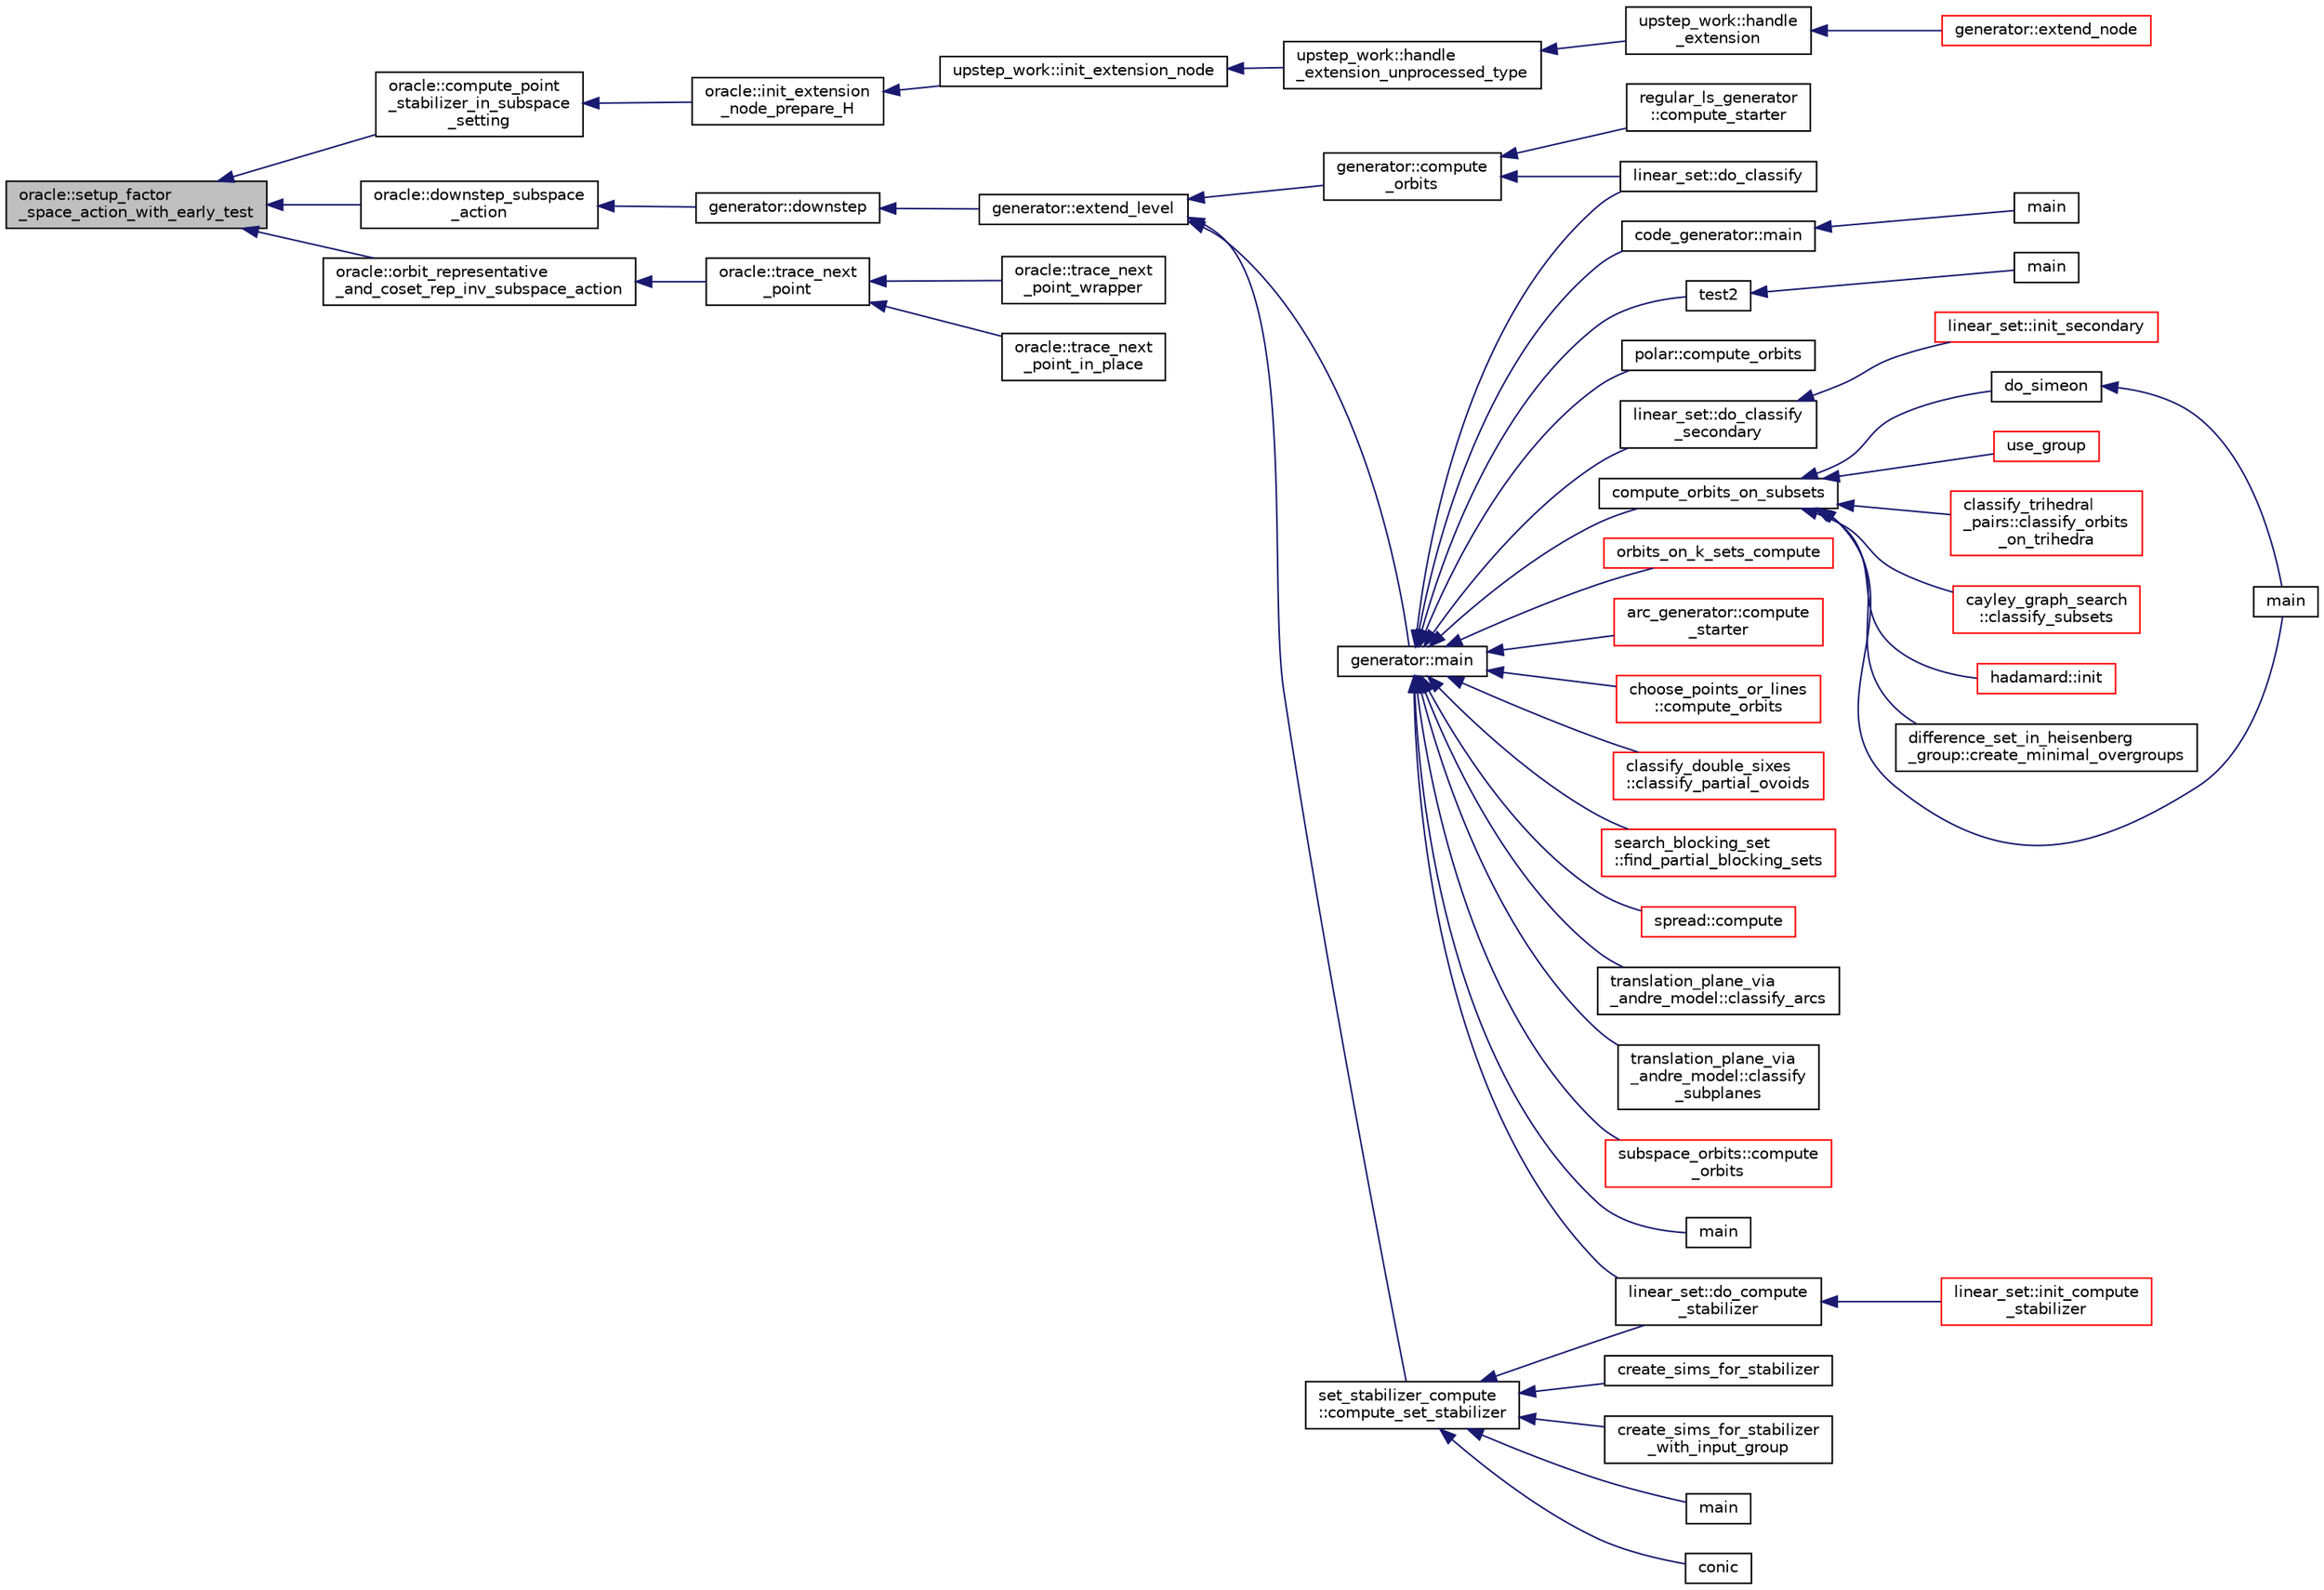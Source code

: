 digraph "oracle::setup_factor_space_action_with_early_test"
{
  edge [fontname="Helvetica",fontsize="10",labelfontname="Helvetica",labelfontsize="10"];
  node [fontname="Helvetica",fontsize="10",shape=record];
  rankdir="LR";
  Node9249 [label="oracle::setup_factor\l_space_action_with_early_test",height=0.2,width=0.4,color="black", fillcolor="grey75", style="filled", fontcolor="black"];
  Node9249 -> Node9250 [dir="back",color="midnightblue",fontsize="10",style="solid",fontname="Helvetica"];
  Node9250 [label="oracle::compute_point\l_stabilizer_in_subspace\l_setting",height=0.2,width=0.4,color="black", fillcolor="white", style="filled",URL="$d7/da7/classoracle.html#ac88b56b30c84a4b5cd9b75869d468025"];
  Node9250 -> Node9251 [dir="back",color="midnightblue",fontsize="10",style="solid",fontname="Helvetica"];
  Node9251 [label="oracle::init_extension\l_node_prepare_H",height=0.2,width=0.4,color="black", fillcolor="white", style="filled",URL="$d7/da7/classoracle.html#a6a121e9674bbd011685430a95dbc1b77"];
  Node9251 -> Node9252 [dir="back",color="midnightblue",fontsize="10",style="solid",fontname="Helvetica"];
  Node9252 [label="upstep_work::init_extension_node",height=0.2,width=0.4,color="black", fillcolor="white", style="filled",URL="$d2/dd6/classupstep__work.html#ad74931a4c6dc97102d405a755433297d"];
  Node9252 -> Node9253 [dir="back",color="midnightblue",fontsize="10",style="solid",fontname="Helvetica"];
  Node9253 [label="upstep_work::handle\l_extension_unprocessed_type",height=0.2,width=0.4,color="black", fillcolor="white", style="filled",URL="$d2/dd6/classupstep__work.html#a4687dfab87eb7d0646cb79008dd3d32d"];
  Node9253 -> Node9254 [dir="back",color="midnightblue",fontsize="10",style="solid",fontname="Helvetica"];
  Node9254 [label="upstep_work::handle\l_extension",height=0.2,width=0.4,color="black", fillcolor="white", style="filled",URL="$d2/dd6/classupstep__work.html#ad8ba22a74e9884f92e11340b24e6a6d6"];
  Node9254 -> Node9255 [dir="back",color="midnightblue",fontsize="10",style="solid",fontname="Helvetica"];
  Node9255 [label="generator::extend_node",height=0.2,width=0.4,color="red", fillcolor="white", style="filled",URL="$d7/d73/classgenerator.html#ac71fa071cf218f54cdd9306a541744ae"];
  Node9249 -> Node9325 [dir="back",color="midnightblue",fontsize="10",style="solid",fontname="Helvetica"];
  Node9325 [label="oracle::downstep_subspace\l_action",height=0.2,width=0.4,color="black", fillcolor="white", style="filled",URL="$d7/da7/classoracle.html#a26f568b84b1ca2c24f619278ac88c407"];
  Node9325 -> Node9326 [dir="back",color="midnightblue",fontsize="10",style="solid",fontname="Helvetica"];
  Node9326 [label="generator::downstep",height=0.2,width=0.4,color="black", fillcolor="white", style="filled",URL="$d7/d73/classgenerator.html#ad90bc284af0b5f5beae960a0bd7a5b43"];
  Node9326 -> Node9257 [dir="back",color="midnightblue",fontsize="10",style="solid",fontname="Helvetica"];
  Node9257 [label="generator::extend_level",height=0.2,width=0.4,color="black", fillcolor="white", style="filled",URL="$d7/d73/classgenerator.html#a91b84d80ccec0cd2136bc221c30e0f8e"];
  Node9257 -> Node9258 [dir="back",color="midnightblue",fontsize="10",style="solid",fontname="Helvetica"];
  Node9258 [label="set_stabilizer_compute\l::compute_set_stabilizer",height=0.2,width=0.4,color="black", fillcolor="white", style="filled",URL="$d8/dc6/classset__stabilizer__compute.html#ad4f92074322e98c7cd0ed5d4f8486b76"];
  Node9258 -> Node9259 [dir="back",color="midnightblue",fontsize="10",style="solid",fontname="Helvetica"];
  Node9259 [label="main",height=0.2,width=0.4,color="black", fillcolor="white", style="filled",URL="$db/d67/test__hyperoval_8_c.html#a3c04138a5bfe5d72780bb7e82a18e627"];
  Node9258 -> Node9260 [dir="back",color="midnightblue",fontsize="10",style="solid",fontname="Helvetica"];
  Node9260 [label="conic",height=0.2,width=0.4,color="black", fillcolor="white", style="filled",URL="$d4/de8/conic_8_c.html#a96def9474b981a9d5831a9b48d85d652"];
  Node9258 -> Node9261 [dir="back",color="midnightblue",fontsize="10",style="solid",fontname="Helvetica"];
  Node9261 [label="linear_set::do_compute\l_stabilizer",height=0.2,width=0.4,color="black", fillcolor="white", style="filled",URL="$dd/d86/classlinear__set.html#ae8f58ded28fb5370f4459cca42b7463b"];
  Node9261 -> Node9262 [dir="back",color="midnightblue",fontsize="10",style="solid",fontname="Helvetica"];
  Node9262 [label="linear_set::init_compute\l_stabilizer",height=0.2,width=0.4,color="red", fillcolor="white", style="filled",URL="$dd/d86/classlinear__set.html#a0cc3eaec1896fdc977b62e94623b055b"];
  Node9258 -> Node9264 [dir="back",color="midnightblue",fontsize="10",style="solid",fontname="Helvetica"];
  Node9264 [label="create_sims_for_stabilizer",height=0.2,width=0.4,color="black", fillcolor="white", style="filled",URL="$d0/d76/tl__algebra__and__number__theory_8h.html#af2c67d225072549409be710ac3cd30f8"];
  Node9258 -> Node9265 [dir="back",color="midnightblue",fontsize="10",style="solid",fontname="Helvetica"];
  Node9265 [label="create_sims_for_stabilizer\l_with_input_group",height=0.2,width=0.4,color="black", fillcolor="white", style="filled",URL="$d0/d76/tl__algebra__and__number__theory_8h.html#af5482567a8d6ba5c2fe593bf6f7f9a0f"];
  Node9257 -> Node9266 [dir="back",color="midnightblue",fontsize="10",style="solid",fontname="Helvetica"];
  Node9266 [label="generator::compute\l_orbits",height=0.2,width=0.4,color="black", fillcolor="white", style="filled",URL="$d7/d73/classgenerator.html#a23989bc20ecaaed39c4119c758367f40"];
  Node9266 -> Node9267 [dir="back",color="midnightblue",fontsize="10",style="solid",fontname="Helvetica"];
  Node9267 [label="regular_ls_generator\l::compute_starter",height=0.2,width=0.4,color="black", fillcolor="white", style="filled",URL="$d2/dd8/classregular__ls__generator.html#aa38907741058694a73194b02ceb4a53d"];
  Node9266 -> Node9268 [dir="back",color="midnightblue",fontsize="10",style="solid",fontname="Helvetica"];
  Node9268 [label="linear_set::do_classify",height=0.2,width=0.4,color="black", fillcolor="white", style="filled",URL="$dd/d86/classlinear__set.html#a3eb2dbce7fa8b71901dfc12f288ddd0c"];
  Node9257 -> Node9269 [dir="back",color="midnightblue",fontsize="10",style="solid",fontname="Helvetica"];
  Node9269 [label="generator::main",height=0.2,width=0.4,color="black", fillcolor="white", style="filled",URL="$d7/d73/classgenerator.html#a01abff8e9f231bf0d82e2e8e0061f242"];
  Node9269 -> Node9270 [dir="back",color="midnightblue",fontsize="10",style="solid",fontname="Helvetica"];
  Node9270 [label="main",height=0.2,width=0.4,color="black", fillcolor="white", style="filled",URL="$d2/d11/codes_8h.html#a217dbf8b442f20279ea00b898af96f52"];
  Node9269 -> Node9271 [dir="back",color="midnightblue",fontsize="10",style="solid",fontname="Helvetica"];
  Node9271 [label="code_generator::main",height=0.2,width=0.4,color="black", fillcolor="white", style="filled",URL="$db/d37/classcode__generator.html#ab3cf3a306e4032c2b471ac95321c599f"];
  Node9271 -> Node9272 [dir="back",color="midnightblue",fontsize="10",style="solid",fontname="Helvetica"];
  Node9272 [label="main",height=0.2,width=0.4,color="black", fillcolor="white", style="filled",URL="$d4/d4f/codes_8_c.html#a217dbf8b442f20279ea00b898af96f52"];
  Node9269 -> Node9273 [dir="back",color="midnightblue",fontsize="10",style="solid",fontname="Helvetica"];
  Node9273 [label="test2",height=0.2,width=0.4,color="black", fillcolor="white", style="filled",URL="$d9/db0/factor__space_8_c.html#a39d73a812e5fd8f1bc111e948368cb10"];
  Node9273 -> Node9274 [dir="back",color="midnightblue",fontsize="10",style="solid",fontname="Helvetica"];
  Node9274 [label="main",height=0.2,width=0.4,color="black", fillcolor="white", style="filled",URL="$d9/db0/factor__space_8_c.html#a3c04138a5bfe5d72780bb7e82a18e627"];
  Node9269 -> Node9275 [dir="back",color="midnightblue",fontsize="10",style="solid",fontname="Helvetica"];
  Node9275 [label="polar::compute_orbits",height=0.2,width=0.4,color="black", fillcolor="white", style="filled",URL="$da/d1c/classpolar.html#ac4c3c4f95d14c74ff4a3ec3f3479a1da"];
  Node9269 -> Node9268 [dir="back",color="midnightblue",fontsize="10",style="solid",fontname="Helvetica"];
  Node9269 -> Node9276 [dir="back",color="midnightblue",fontsize="10",style="solid",fontname="Helvetica"];
  Node9276 [label="linear_set::do_classify\l_secondary",height=0.2,width=0.4,color="black", fillcolor="white", style="filled",URL="$dd/d86/classlinear__set.html#a47eb7f9995f3343abd3bdfbf9a9a9162"];
  Node9276 -> Node9277 [dir="back",color="midnightblue",fontsize="10",style="solid",fontname="Helvetica"];
  Node9277 [label="linear_set::init_secondary",height=0.2,width=0.4,color="red", fillcolor="white", style="filled",URL="$dd/d86/classlinear__set.html#a7bf8cd7805559b5762921687a7c1ed97"];
  Node9269 -> Node9261 [dir="back",color="midnightblue",fontsize="10",style="solid",fontname="Helvetica"];
  Node9269 -> Node9279 [dir="back",color="midnightblue",fontsize="10",style="solid",fontname="Helvetica"];
  Node9279 [label="compute_orbits_on_subsets",height=0.2,width=0.4,color="black", fillcolor="white", style="filled",URL="$d3/d35/snakes__and__ladders__global_8_c.html#af33697aede0480110b1227f727252637"];
  Node9279 -> Node9280 [dir="back",color="midnightblue",fontsize="10",style="solid",fontname="Helvetica"];
  Node9280 [label="cayley_graph_search\l::classify_subsets",height=0.2,width=0.4,color="red", fillcolor="white", style="filled",URL="$de/dae/classcayley__graph__search.html#a4cf8a90752e018a281481ac80ad52c4b"];
  Node9279 -> Node9283 [dir="back",color="midnightblue",fontsize="10",style="solid",fontname="Helvetica"];
  Node9283 [label="hadamard::init",height=0.2,width=0.4,color="red", fillcolor="white", style="filled",URL="$d7/dbb/classhadamard.html#a16af359850b8bdd0d2a73e260d496c33"];
  Node9279 -> Node9285 [dir="back",color="midnightblue",fontsize="10",style="solid",fontname="Helvetica"];
  Node9285 [label="difference_set_in_heisenberg\l_group::create_minimal_overgroups",height=0.2,width=0.4,color="black", fillcolor="white", style="filled",URL="$de/d8a/classdifference__set__in__heisenberg__group.html#a9bde5ad5da3ebaebf98fbfd3e8110b79"];
  Node9279 -> Node9286 [dir="back",color="midnightblue",fontsize="10",style="solid",fontname="Helvetica"];
  Node9286 [label="main",height=0.2,width=0.4,color="black", fillcolor="white", style="filled",URL="$d5/d13/simeon_8_c.html#ae66f6b31b5ad750f1fe042a706a4e3d4"];
  Node9279 -> Node9287 [dir="back",color="midnightblue",fontsize="10",style="solid",fontname="Helvetica"];
  Node9287 [label="do_simeon",height=0.2,width=0.4,color="black", fillcolor="white", style="filled",URL="$d5/d13/simeon_8_c.html#a36cf3f9cb484fa44da7a7dfcbe9385d0"];
  Node9287 -> Node9286 [dir="back",color="midnightblue",fontsize="10",style="solid",fontname="Helvetica"];
  Node9279 -> Node9288 [dir="back",color="midnightblue",fontsize="10",style="solid",fontname="Helvetica"];
  Node9288 [label="use_group",height=0.2,width=0.4,color="red", fillcolor="white", style="filled",URL="$d9/d9f/all__cliques_8_c.html#aba62531e97173264c39afe2c7857af31"];
  Node9279 -> Node9290 [dir="back",color="midnightblue",fontsize="10",style="solid",fontname="Helvetica"];
  Node9290 [label="classify_trihedral\l_pairs::classify_orbits\l_on_trihedra",height=0.2,width=0.4,color="red", fillcolor="white", style="filled",URL="$d1/d21/classclassify__trihedral__pairs.html#a99625621bfba4bb65b3d60304b306539"];
  Node9269 -> Node9297 [dir="back",color="midnightblue",fontsize="10",style="solid",fontname="Helvetica"];
  Node9297 [label="orbits_on_k_sets_compute",height=0.2,width=0.4,color="red", fillcolor="white", style="filled",URL="$d3/d35/snakes__and__ladders__global_8_c.html#a96743526b15703539d544499276aaa71"];
  Node9269 -> Node9308 [dir="back",color="midnightblue",fontsize="10",style="solid",fontname="Helvetica"];
  Node9308 [label="arc_generator::compute\l_starter",height=0.2,width=0.4,color="red", fillcolor="white", style="filled",URL="$d4/d21/classarc__generator.html#aad1dcec3a1c302e743d574bd1ac857d9"];
  Node9269 -> Node9313 [dir="back",color="midnightblue",fontsize="10",style="solid",fontname="Helvetica"];
  Node9313 [label="choose_points_or_lines\l::compute_orbits",height=0.2,width=0.4,color="red", fillcolor="white", style="filled",URL="$d6/d75/classchoose__points__or__lines.html#adc353e2d41dc8a39563322c8cdd85f61"];
  Node9269 -> Node9315 [dir="back",color="midnightblue",fontsize="10",style="solid",fontname="Helvetica"];
  Node9315 [label="classify_double_sixes\l::classify_partial_ovoids",height=0.2,width=0.4,color="red", fillcolor="white", style="filled",URL="$dd/d23/classclassify__double__sixes.html#a2253fca143a0e8a3e39655eb05668ae9"];
  Node9269 -> Node9317 [dir="back",color="midnightblue",fontsize="10",style="solid",fontname="Helvetica"];
  Node9317 [label="search_blocking_set\l::find_partial_blocking_sets",height=0.2,width=0.4,color="red", fillcolor="white", style="filled",URL="$dc/d36/classsearch__blocking__set.html#ad3fdb3d356db75a02c406bc9d4e9e9b6"];
  Node9269 -> Node9319 [dir="back",color="midnightblue",fontsize="10",style="solid",fontname="Helvetica"];
  Node9319 [label="spread::compute",height=0.2,width=0.4,color="red", fillcolor="white", style="filled",URL="$da/dc1/classspread.html#a9674466d3e03b8dad79882299c638a21"];
  Node9269 -> Node9321 [dir="back",color="midnightblue",fontsize="10",style="solid",fontname="Helvetica"];
  Node9321 [label="translation_plane_via\l_andre_model::classify_arcs",height=0.2,width=0.4,color="black", fillcolor="white", style="filled",URL="$d1/dcc/classtranslation__plane__via__andre__model.html#ac8f002e812a8b152d41e806688601c5e"];
  Node9269 -> Node9322 [dir="back",color="midnightblue",fontsize="10",style="solid",fontname="Helvetica"];
  Node9322 [label="translation_plane_via\l_andre_model::classify\l_subplanes",height=0.2,width=0.4,color="black", fillcolor="white", style="filled",URL="$d1/dcc/classtranslation__plane__via__andre__model.html#a794fefa95f0a7f7b887133375988ee55"];
  Node9269 -> Node9323 [dir="back",color="midnightblue",fontsize="10",style="solid",fontname="Helvetica"];
  Node9323 [label="subspace_orbits::compute\l_orbits",height=0.2,width=0.4,color="red", fillcolor="white", style="filled",URL="$d2/d9f/classsubspace__orbits.html#a2778f8d49cde1675de1ef6acfe180b63"];
  Node9249 -> Node9327 [dir="back",color="midnightblue",fontsize="10",style="solid",fontname="Helvetica"];
  Node9327 [label="oracle::orbit_representative\l_and_coset_rep_inv_subspace_action",height=0.2,width=0.4,color="black", fillcolor="white", style="filled",URL="$d7/da7/classoracle.html#a5a4d27cde89e99450305410536b51915"];
  Node9327 -> Node9328 [dir="back",color="midnightblue",fontsize="10",style="solid",fontname="Helvetica"];
  Node9328 [label="oracle::trace_next\l_point",height=0.2,width=0.4,color="black", fillcolor="white", style="filled",URL="$d7/da7/classoracle.html#ae86c3f9d4b95b5a6e88ee0959942ecde"];
  Node9328 -> Node9329 [dir="back",color="midnightblue",fontsize="10",style="solid",fontname="Helvetica"];
  Node9329 [label="oracle::trace_next\l_point_wrapper",height=0.2,width=0.4,color="black", fillcolor="white", style="filled",URL="$d7/da7/classoracle.html#a33e1e9e4dde6fbecd7ae858576a7132f"];
  Node9328 -> Node9330 [dir="back",color="midnightblue",fontsize="10",style="solid",fontname="Helvetica"];
  Node9330 [label="oracle::trace_next\l_point_in_place",height=0.2,width=0.4,color="black", fillcolor="white", style="filled",URL="$d7/da7/classoracle.html#a4dbea33418d5c0f550a960a5c83194a5"];
}
